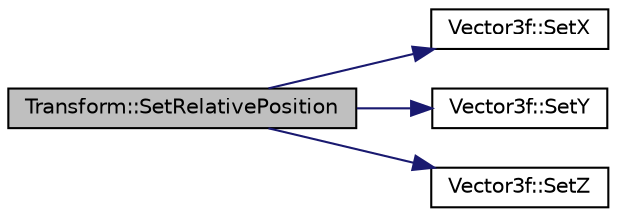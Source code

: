 digraph "Transform::SetRelativePosition"
{
 // LATEX_PDF_SIZE
  edge [fontname="Helvetica",fontsize="10",labelfontname="Helvetica",labelfontsize="10"];
  node [fontname="Helvetica",fontsize="10",shape=record];
  rankdir="LR";
  Node264 [label="Transform::SetRelativePosition",height=0.2,width=0.4,color="black", fillcolor="grey75", style="filled", fontcolor="black",tooltip=" "];
  Node264 -> Node265 [color="midnightblue",fontsize="10",style="solid",fontname="Helvetica"];
  Node265 [label="Vector3f::SetX",height=0.2,width=0.4,color="black", fillcolor="white", style="filled",URL="$class_vector3f.html#aaa6791fa256647707bcf41017f498bcf",tooltip="x value mutator"];
  Node264 -> Node266 [color="midnightblue",fontsize="10",style="solid",fontname="Helvetica"];
  Node266 [label="Vector3f::SetY",height=0.2,width=0.4,color="black", fillcolor="white", style="filled",URL="$class_vector3f.html#a260bcd7eb6bebb43f79a29421d254f2b",tooltip="y value mutator"];
  Node264 -> Node267 [color="midnightblue",fontsize="10",style="solid",fontname="Helvetica"];
  Node267 [label="Vector3f::SetZ",height=0.2,width=0.4,color="black", fillcolor="white", style="filled",URL="$class_vector3f.html#afb24d616af2e75cce9af632c870141ac",tooltip="z value mutator"];
}
